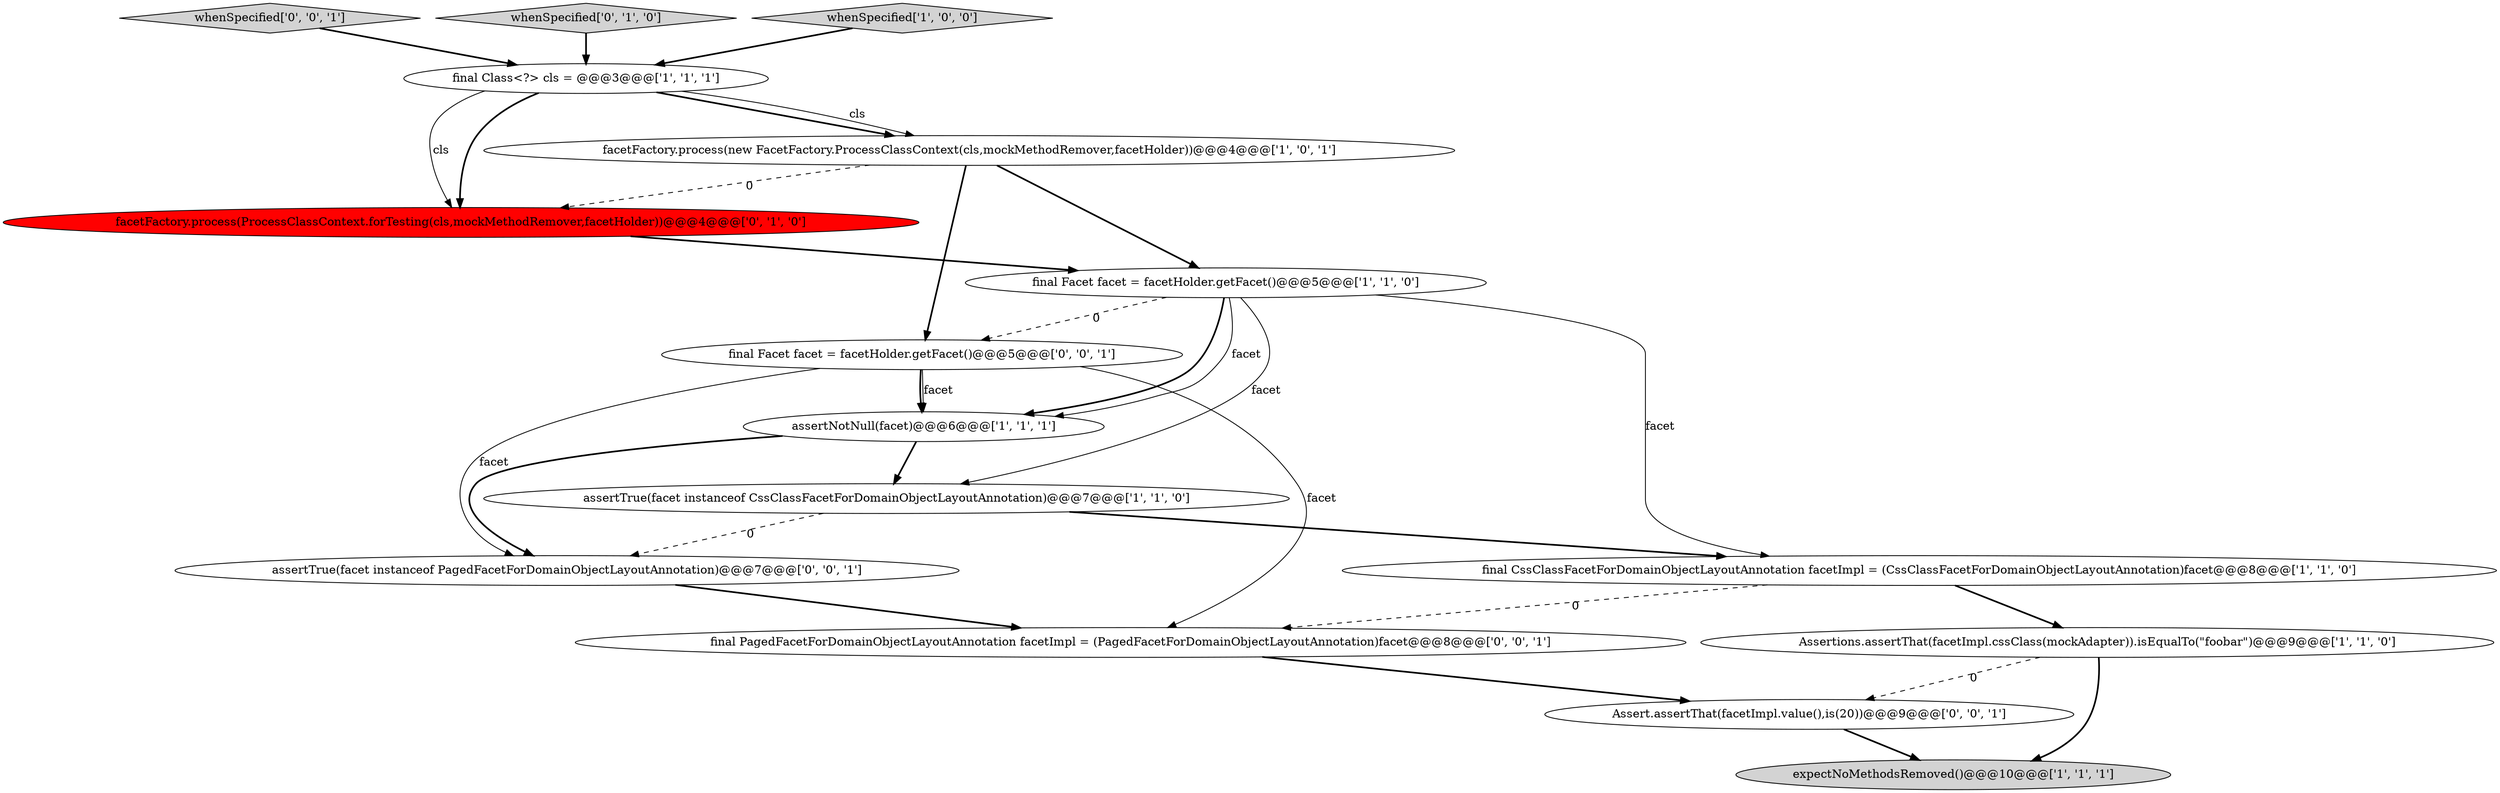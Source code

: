 digraph {
5 [style = filled, label = "expectNoMethodsRemoved()@@@10@@@['1', '1', '1']", fillcolor = lightgray, shape = ellipse image = "AAA0AAABBB1BBB"];
8 [style = filled, label = "facetFactory.process(new FacetFactory.ProcessClassContext(cls,mockMethodRemover,facetHolder))@@@4@@@['1', '0', '1']", fillcolor = white, shape = ellipse image = "AAA0AAABBB1BBB"];
15 [style = filled, label = "final PagedFacetForDomainObjectLayoutAnnotation facetImpl = (PagedFacetForDomainObjectLayoutAnnotation)facet@@@8@@@['0', '0', '1']", fillcolor = white, shape = ellipse image = "AAA0AAABBB3BBB"];
6 [style = filled, label = "assertNotNull(facet)@@@6@@@['1', '1', '1']", fillcolor = white, shape = ellipse image = "AAA0AAABBB1BBB"];
4 [style = filled, label = "final CssClassFacetForDomainObjectLayoutAnnotation facetImpl = (CssClassFacetForDomainObjectLayoutAnnotation)facet@@@8@@@['1', '1', '0']", fillcolor = white, shape = ellipse image = "AAA0AAABBB1BBB"];
3 [style = filled, label = "final Facet facet = facetHolder.getFacet()@@@5@@@['1', '1', '0']", fillcolor = white, shape = ellipse image = "AAA0AAABBB1BBB"];
7 [style = filled, label = "final Class<?> cls = @@@3@@@['1', '1', '1']", fillcolor = white, shape = ellipse image = "AAA0AAABBB1BBB"];
0 [style = filled, label = "assertTrue(facet instanceof CssClassFacetForDomainObjectLayoutAnnotation)@@@7@@@['1', '1', '0']", fillcolor = white, shape = ellipse image = "AAA0AAABBB1BBB"];
13 [style = filled, label = "assertTrue(facet instanceof PagedFacetForDomainObjectLayoutAnnotation)@@@7@@@['0', '0', '1']", fillcolor = white, shape = ellipse image = "AAA0AAABBB3BBB"];
12 [style = filled, label = "final Facet facet = facetHolder.getFacet()@@@5@@@['0', '0', '1']", fillcolor = white, shape = ellipse image = "AAA0AAABBB3BBB"];
11 [style = filled, label = "whenSpecified['0', '0', '1']", fillcolor = lightgray, shape = diamond image = "AAA0AAABBB3BBB"];
9 [style = filled, label = "facetFactory.process(ProcessClassContext.forTesting(cls,mockMethodRemover,facetHolder))@@@4@@@['0', '1', '0']", fillcolor = red, shape = ellipse image = "AAA1AAABBB2BBB"];
10 [style = filled, label = "whenSpecified['0', '1', '0']", fillcolor = lightgray, shape = diamond image = "AAA0AAABBB2BBB"];
2 [style = filled, label = "Assertions.assertThat(facetImpl.cssClass(mockAdapter)).isEqualTo(\"foobar\")@@@9@@@['1', '1', '0']", fillcolor = white, shape = ellipse image = "AAA0AAABBB1BBB"];
14 [style = filled, label = "Assert.assertThat(facetImpl.value(),is(20))@@@9@@@['0', '0', '1']", fillcolor = white, shape = ellipse image = "AAA0AAABBB3BBB"];
1 [style = filled, label = "whenSpecified['1', '0', '0']", fillcolor = lightgray, shape = diamond image = "AAA0AAABBB1BBB"];
3->0 [style = solid, label="facet"];
12->6 [style = solid, label="facet"];
15->14 [style = bold, label=""];
8->3 [style = bold, label=""];
3->6 [style = bold, label=""];
3->6 [style = solid, label="facet"];
6->0 [style = bold, label=""];
4->2 [style = bold, label=""];
7->8 [style = bold, label=""];
12->6 [style = bold, label=""];
1->7 [style = bold, label=""];
10->7 [style = bold, label=""];
7->8 [style = solid, label="cls"];
7->9 [style = solid, label="cls"];
12->15 [style = solid, label="facet"];
7->9 [style = bold, label=""];
8->9 [style = dashed, label="0"];
3->12 [style = dashed, label="0"];
2->14 [style = dashed, label="0"];
12->13 [style = solid, label="facet"];
0->4 [style = bold, label=""];
4->15 [style = dashed, label="0"];
6->13 [style = bold, label=""];
0->13 [style = dashed, label="0"];
9->3 [style = bold, label=""];
13->15 [style = bold, label=""];
3->4 [style = solid, label="facet"];
8->12 [style = bold, label=""];
11->7 [style = bold, label=""];
2->5 [style = bold, label=""];
14->5 [style = bold, label=""];
}

